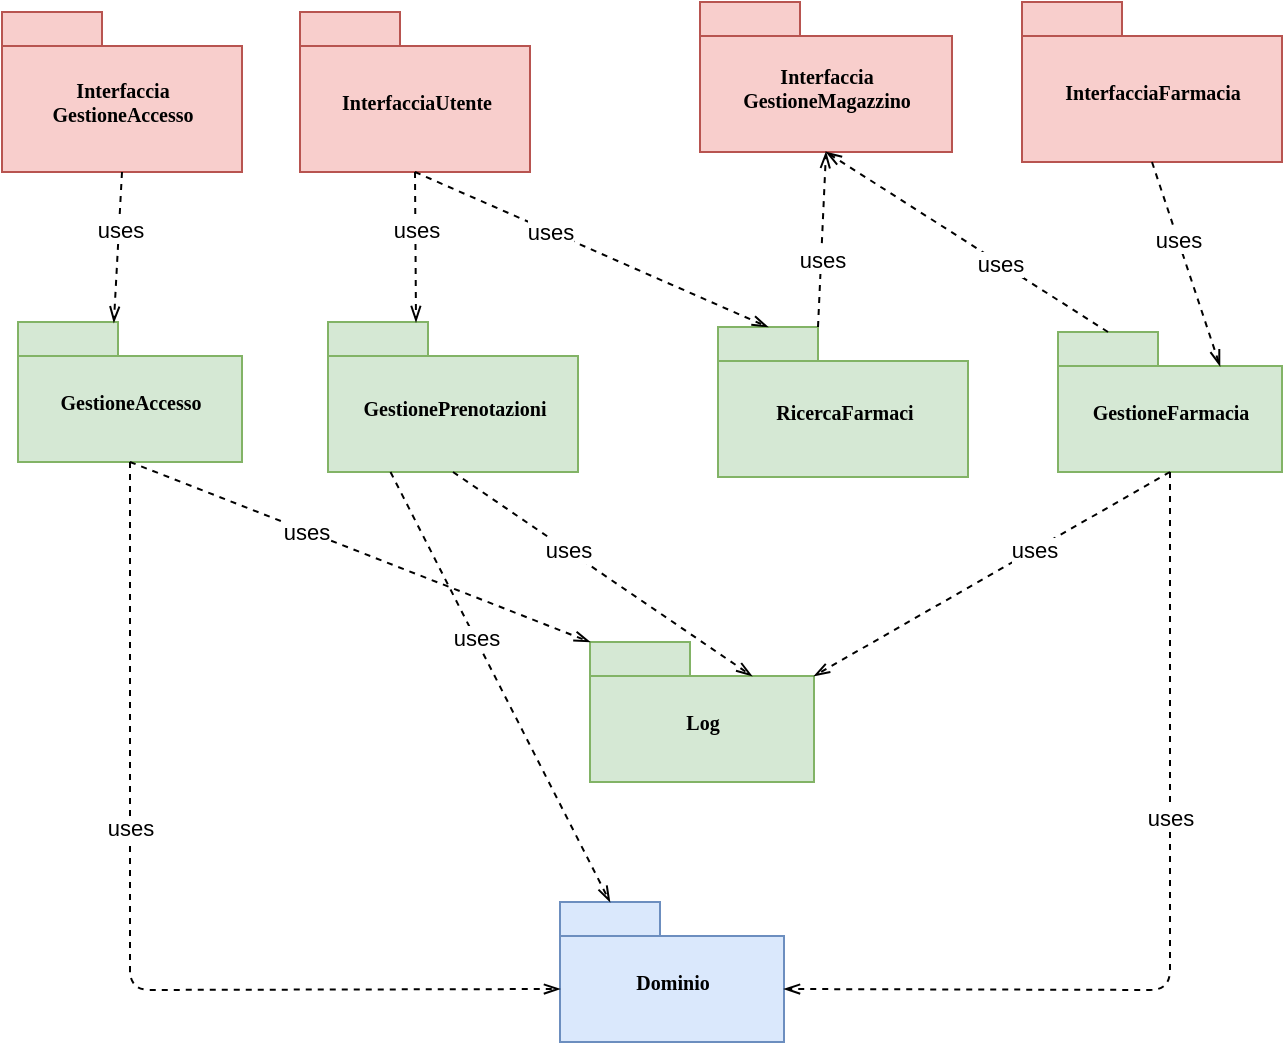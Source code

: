 <mxfile version="14.6.11" type="device"><diagram id="VlxEeZL8hRJ42UsontRz" name="Page-3"><mxGraphModel dx="861" dy="467" grid="1" gridSize="10" guides="1" tooltips="1" connect="1" arrows="1" fold="1" page="1" pageScale="1" pageWidth="827" pageHeight="1169" math="0" shadow="0"><root><mxCell id="CJQjkz8bP5lv5avmo84--0"/><mxCell id="CJQjkz8bP5lv5avmo84--1" parent="CJQjkz8bP5lv5avmo84--0"/><mxCell id="CJQjkz8bP5lv5avmo84--71" value="Dominio" style="shape=folder;fontStyle=1;spacingTop=10;tabWidth=50;tabHeight=17;tabPosition=left;html=1;rounded=0;shadow=0;comic=0;labelBackgroundColor=none;strokeColor=#6c8ebf;strokeWidth=1;fillColor=#dae8fc;fontFamily=Verdana;fontSize=10;align=center;" vertex="1" parent="CJQjkz8bP5lv5avmo84--1"><mxGeometry x="380" y="750" width="112" height="70" as="geometry"/></mxCell><mxCell id="CJQjkz8bP5lv5avmo84--72" value="GestionePrenotazioni" style="shape=folder;fontStyle=1;spacingTop=10;tabWidth=50;tabHeight=17;tabPosition=left;html=1;rounded=0;shadow=0;comic=0;labelBackgroundColor=none;strokeColor=#82b366;strokeWidth=1;fillColor=#d5e8d4;fontFamily=Verdana;fontSize=10;align=center;" vertex="1" parent="CJQjkz8bP5lv5avmo84--1"><mxGeometry x="264" y="460" width="125" height="75" as="geometry"/></mxCell><mxCell id="CJQjkz8bP5lv5avmo84--73" value="GestioneAccesso" style="shape=folder;fontStyle=1;spacingTop=10;tabWidth=50;tabHeight=17;tabPosition=left;html=1;rounded=0;shadow=0;comic=0;labelBackgroundColor=none;strokeColor=#82b366;strokeWidth=1;fillColor=#d5e8d4;fontFamily=Verdana;fontSize=10;align=center;" vertex="1" parent="CJQjkz8bP5lv5avmo84--1"><mxGeometry x="109" y="460" width="112" height="70" as="geometry"/></mxCell><mxCell id="CJQjkz8bP5lv5avmo84--74" value="InterfacciaFarmacia" style="shape=folder;fontStyle=1;spacingTop=10;tabWidth=50;tabHeight=17;tabPosition=left;html=1;rounded=0;shadow=0;comic=0;labelBackgroundColor=none;strokeColor=#b85450;strokeWidth=1;fillColor=#f8cecc;fontFamily=Verdana;fontSize=10;align=center;" vertex="1" parent="CJQjkz8bP5lv5avmo84--1"><mxGeometry x="611" y="300" width="130" height="80" as="geometry"/></mxCell><mxCell id="CJQjkz8bP5lv5avmo84--75" value="InterfacciaUtente" style="shape=folder;fontStyle=1;spacingTop=10;tabWidth=50;tabHeight=17;tabPosition=left;html=1;rounded=0;shadow=0;comic=0;labelBackgroundColor=none;strokeColor=#b85450;strokeWidth=1;fillColor=#f8cecc;fontFamily=Verdana;fontSize=10;align=center;" vertex="1" parent="CJQjkz8bP5lv5avmo84--1"><mxGeometry x="250" y="305" width="115" height="80" as="geometry"/></mxCell><mxCell id="CJQjkz8bP5lv5avmo84--76" value="Interfaccia&lt;br&gt;GestioneAccesso" style="shape=folder;fontStyle=1;spacingTop=10;tabWidth=50;tabHeight=17;tabPosition=left;html=1;rounded=0;shadow=0;comic=0;labelBackgroundColor=none;strokeColor=#b85450;strokeWidth=1;fillColor=#f8cecc;fontFamily=Verdana;fontSize=10;align=center;" vertex="1" parent="CJQjkz8bP5lv5avmo84--1"><mxGeometry x="101" y="305" width="120" height="80" as="geometry"/></mxCell><mxCell id="CJQjkz8bP5lv5avmo84--78" value="Log" style="shape=folder;fontStyle=1;spacingTop=10;tabWidth=50;tabHeight=17;tabPosition=left;html=1;rounded=0;shadow=0;comic=0;labelBackgroundColor=none;strokeWidth=1;fontFamily=Verdana;fontSize=10;align=center;fillColor=#d5e8d4;strokeColor=#82b366;" vertex="1" parent="CJQjkz8bP5lv5avmo84--1"><mxGeometry x="395" y="620" width="112" height="70" as="geometry"/></mxCell><mxCell id="CJQjkz8bP5lv5avmo84--79" value="GestioneFarmacia" style="shape=folder;fontStyle=1;spacingTop=10;tabWidth=50;tabHeight=17;tabPosition=left;html=1;rounded=0;shadow=0;comic=0;labelBackgroundColor=none;strokeWidth=1;fontFamily=Verdana;fontSize=10;align=center;fillColor=#d5e8d4;strokeColor=#82b366;" vertex="1" parent="CJQjkz8bP5lv5avmo84--1"><mxGeometry x="629" y="465" width="112" height="70" as="geometry"/></mxCell><mxCell id="CJQjkz8bP5lv5avmo84--82" value="Interfaccia&lt;br&gt;GestioneMagazzino" style="shape=folder;fontStyle=1;spacingTop=10;tabWidth=50;tabHeight=17;tabPosition=left;html=1;rounded=0;shadow=0;comic=0;labelBackgroundColor=none;strokeColor=#b85450;strokeWidth=1;fillColor=#f8cecc;fontFamily=Verdana;fontSize=10;align=center;" vertex="1" parent="CJQjkz8bP5lv5avmo84--1"><mxGeometry x="450" y="300" width="126" height="75" as="geometry"/></mxCell><mxCell id="kNEuPWNRXISCQ31BUyx7-0" value="RicercaFarmaci" style="shape=folder;fontStyle=1;spacingTop=10;tabWidth=50;tabHeight=17;tabPosition=left;html=1;rounded=0;shadow=0;comic=0;labelBackgroundColor=none;strokeColor=#82b366;strokeWidth=1;fillColor=#d5e8d4;fontFamily=Verdana;fontSize=10;align=center;" vertex="1" parent="CJQjkz8bP5lv5avmo84--1"><mxGeometry x="459" y="462.5" width="125" height="75" as="geometry"/></mxCell><mxCell id="kNEuPWNRXISCQ31BUyx7-1" value="" style="endArrow=openThin;html=1;exitX=0.5;exitY=1;exitDx=0;exitDy=0;exitPerimeter=0;dashed=1;endFill=0;entryX=0.428;entryY=0.004;entryDx=0;entryDy=0;entryPerimeter=0;" edge="1" parent="CJQjkz8bP5lv5avmo84--1" source="CJQjkz8bP5lv5avmo84--76" target="CJQjkz8bP5lv5avmo84--73"><mxGeometry width="50" height="50" relative="1" as="geometry"><mxPoint x="410" y="550" as="sourcePoint"/><mxPoint x="460" y="500" as="targetPoint"/></mxGeometry></mxCell><mxCell id="kNEuPWNRXISCQ31BUyx7-2" value="uses" style="edgeLabel;html=1;align=center;verticalAlign=middle;resizable=0;points=[];" vertex="1" connectable="0" parent="kNEuPWNRXISCQ31BUyx7-1"><mxGeometry x="-0.235" relative="1" as="geometry"><mxPoint as="offset"/></mxGeometry></mxCell><mxCell id="kNEuPWNRXISCQ31BUyx7-3" value="" style="endArrow=openThin;html=1;dashed=1;endFill=0;exitX=0.5;exitY=1;exitDx=0;exitDy=0;exitPerimeter=0;" edge="1" parent="CJQjkz8bP5lv5avmo84--1" source="CJQjkz8bP5lv5avmo84--75"><mxGeometry width="50" height="50" relative="1" as="geometry"><mxPoint x="338" y="400" as="sourcePoint"/><mxPoint x="308" y="460" as="targetPoint"/></mxGeometry></mxCell><mxCell id="kNEuPWNRXISCQ31BUyx7-4" value="uses" style="edgeLabel;html=1;align=center;verticalAlign=middle;resizable=0;points=[];" vertex="1" connectable="0" parent="kNEuPWNRXISCQ31BUyx7-3"><mxGeometry x="-0.235" relative="1" as="geometry"><mxPoint as="offset"/></mxGeometry></mxCell><mxCell id="kNEuPWNRXISCQ31BUyx7-6" value="" style="endArrow=openThin;html=1;dashed=1;endFill=0;exitX=0;exitY=0;exitDx=25;exitDy=0;exitPerimeter=0;entryX=0.5;entryY=1;entryDx=0;entryDy=0;entryPerimeter=0;" edge="1" parent="CJQjkz8bP5lv5avmo84--1" source="CJQjkz8bP5lv5avmo84--79" target="CJQjkz8bP5lv5avmo84--82"><mxGeometry width="50" height="50" relative="1" as="geometry"><mxPoint x="421.5" y="410" as="sourcePoint"/><mxPoint x="420" y="485" as="targetPoint"/></mxGeometry></mxCell><mxCell id="kNEuPWNRXISCQ31BUyx7-7" value="uses" style="edgeLabel;html=1;align=center;verticalAlign=middle;resizable=0;points=[];" vertex="1" connectable="0" parent="kNEuPWNRXISCQ31BUyx7-6"><mxGeometry x="-0.235" relative="1" as="geometry"><mxPoint as="offset"/></mxGeometry></mxCell><mxCell id="kNEuPWNRXISCQ31BUyx7-8" value="" style="endArrow=openThin;html=1;dashed=1;endFill=0;exitX=0;exitY=0;exitDx=50;exitDy=0;exitPerimeter=0;entryX=0.5;entryY=1;entryDx=0;entryDy=0;entryPerimeter=0;" edge="1" parent="CJQjkz8bP5lv5avmo84--1" source="kNEuPWNRXISCQ31BUyx7-0" target="CJQjkz8bP5lv5avmo84--82"><mxGeometry width="50" height="50" relative="1" as="geometry"><mxPoint x="367.5" y="487" as="sourcePoint"/><mxPoint x="517" y="383" as="targetPoint"/></mxGeometry></mxCell><mxCell id="kNEuPWNRXISCQ31BUyx7-9" value="uses" style="edgeLabel;html=1;align=center;verticalAlign=middle;resizable=0;points=[];" vertex="1" connectable="0" parent="kNEuPWNRXISCQ31BUyx7-8"><mxGeometry x="-0.235" relative="1" as="geometry"><mxPoint as="offset"/></mxGeometry></mxCell><mxCell id="kNEuPWNRXISCQ31BUyx7-10" value="" style="endArrow=openThin;html=1;dashed=1;endFill=0;exitX=0.5;exitY=1;exitDx=0;exitDy=0;exitPerimeter=0;entryX=0;entryY=0;entryDx=25;entryDy=0;entryPerimeter=0;" edge="1" parent="CJQjkz8bP5lv5avmo84--1" source="CJQjkz8bP5lv5avmo84--75" target="kNEuPWNRXISCQ31BUyx7-0"><mxGeometry width="50" height="50" relative="1" as="geometry"><mxPoint x="331.5" y="395" as="sourcePoint"/><mxPoint x="330" y="470" as="targetPoint"/></mxGeometry></mxCell><mxCell id="kNEuPWNRXISCQ31BUyx7-11" value="uses" style="edgeLabel;html=1;align=center;verticalAlign=middle;resizable=0;points=[];" vertex="1" connectable="0" parent="kNEuPWNRXISCQ31BUyx7-10"><mxGeometry x="-0.235" relative="1" as="geometry"><mxPoint as="offset"/></mxGeometry></mxCell><mxCell id="kNEuPWNRXISCQ31BUyx7-12" value="" style="endArrow=openThin;html=1;dashed=1;endFill=0;exitX=0.5;exitY=1;exitDx=0;exitDy=0;exitPerimeter=0;entryX=0;entryY=0;entryDx=81;entryDy=17;entryPerimeter=0;" edge="1" parent="CJQjkz8bP5lv5avmo84--1" source="CJQjkz8bP5lv5avmo84--74" target="CJQjkz8bP5lv5avmo84--79"><mxGeometry width="50" height="50" relative="1" as="geometry"><mxPoint x="331.5" y="395" as="sourcePoint"/><mxPoint x="494" y="475" as="targetPoint"/></mxGeometry></mxCell><mxCell id="kNEuPWNRXISCQ31BUyx7-13" value="uses" style="edgeLabel;html=1;align=center;verticalAlign=middle;resizable=0;points=[];" vertex="1" connectable="0" parent="kNEuPWNRXISCQ31BUyx7-12"><mxGeometry x="-0.235" relative="1" as="geometry"><mxPoint as="offset"/></mxGeometry></mxCell><mxCell id="kNEuPWNRXISCQ31BUyx7-14" value="" style="endArrow=openThin;html=1;dashed=1;endFill=0;entryX=0;entryY=0;entryDx=81;entryDy=17;entryPerimeter=0;exitX=0.5;exitY=1;exitDx=0;exitDy=0;exitPerimeter=0;" edge="1" parent="CJQjkz8bP5lv5avmo84--1" source="CJQjkz8bP5lv5avmo84--72" target="CJQjkz8bP5lv5avmo84--78"><mxGeometry width="50" height="50" relative="1" as="geometry"><mxPoint x="300" y="540" as="sourcePoint"/><mxPoint x="494" y="472.5" as="targetPoint"/></mxGeometry></mxCell><mxCell id="kNEuPWNRXISCQ31BUyx7-15" value="uses" style="edgeLabel;html=1;align=center;verticalAlign=middle;resizable=0;points=[];" vertex="1" connectable="0" parent="kNEuPWNRXISCQ31BUyx7-14"><mxGeometry x="-0.235" relative="1" as="geometry"><mxPoint as="offset"/></mxGeometry></mxCell><mxCell id="kNEuPWNRXISCQ31BUyx7-16" value="" style="endArrow=openThin;html=1;dashed=1;endFill=0;exitX=0.5;exitY=1;exitDx=0;exitDy=0;exitPerimeter=0;entryX=0;entryY=0;entryDx=0;entryDy=0;entryPerimeter=0;" edge="1" parent="CJQjkz8bP5lv5avmo84--1" source="CJQjkz8bP5lv5avmo84--73" target="CJQjkz8bP5lv5avmo84--78"><mxGeometry width="50" height="50" relative="1" as="geometry"><mxPoint x="341.5" y="405" as="sourcePoint"/><mxPoint x="504" y="482.5" as="targetPoint"/></mxGeometry></mxCell><mxCell id="kNEuPWNRXISCQ31BUyx7-17" value="uses" style="edgeLabel;html=1;align=center;verticalAlign=middle;resizable=0;points=[];" vertex="1" connectable="0" parent="kNEuPWNRXISCQ31BUyx7-16"><mxGeometry x="-0.235" relative="1" as="geometry"><mxPoint as="offset"/></mxGeometry></mxCell><mxCell id="kNEuPWNRXISCQ31BUyx7-18" value="" style="endArrow=openThin;html=1;dashed=1;endFill=0;exitX=0.5;exitY=1;exitDx=0;exitDy=0;exitPerimeter=0;entryX=0;entryY=0;entryDx=112;entryDy=17;entryPerimeter=0;" edge="1" parent="CJQjkz8bP5lv5avmo84--1" source="CJQjkz8bP5lv5avmo84--79" target="CJQjkz8bP5lv5avmo84--78"><mxGeometry width="50" height="50" relative="1" as="geometry"><mxPoint x="351.5" y="415" as="sourcePoint"/><mxPoint x="514" y="492.5" as="targetPoint"/></mxGeometry></mxCell><mxCell id="kNEuPWNRXISCQ31BUyx7-19" value="uses" style="edgeLabel;html=1;align=center;verticalAlign=middle;resizable=0;points=[];" vertex="1" connectable="0" parent="kNEuPWNRXISCQ31BUyx7-18"><mxGeometry x="-0.235" relative="1" as="geometry"><mxPoint as="offset"/></mxGeometry></mxCell><mxCell id="kNEuPWNRXISCQ31BUyx7-20" value="" style="endArrow=openThin;html=1;dashed=1;endFill=0;exitX=0.5;exitY=1;exitDx=0;exitDy=0;exitPerimeter=0;entryX=0;entryY=0;entryDx=112.0;entryDy=43.5;entryPerimeter=0;" edge="1" parent="CJQjkz8bP5lv5avmo84--1" source="CJQjkz8bP5lv5avmo84--79" target="CJQjkz8bP5lv5avmo84--71"><mxGeometry width="50" height="50" relative="1" as="geometry"><mxPoint x="466.5" y="640" as="sourcePoint"/><mxPoint x="629" y="717.5" as="targetPoint"/><Array as="points"><mxPoint x="685" y="794"/></Array></mxGeometry></mxCell><mxCell id="kNEuPWNRXISCQ31BUyx7-21" value="uses" style="edgeLabel;html=1;align=center;verticalAlign=middle;resizable=0;points=[];" vertex="1" connectable="0" parent="kNEuPWNRXISCQ31BUyx7-20"><mxGeometry x="-0.235" relative="1" as="geometry"><mxPoint as="offset"/></mxGeometry></mxCell><mxCell id="kNEuPWNRXISCQ31BUyx7-22" value="" style="endArrow=openThin;html=1;dashed=1;endFill=0;exitX=0.25;exitY=1;exitDx=0;exitDy=0;exitPerimeter=0;entryX=0;entryY=0;entryDx=25;entryDy=0;entryPerimeter=0;" edge="1" parent="CJQjkz8bP5lv5avmo84--1" source="CJQjkz8bP5lv5avmo84--72" target="CJQjkz8bP5lv5avmo84--71"><mxGeometry width="50" height="50" relative="1" as="geometry"><mxPoint x="371.5" y="435" as="sourcePoint"/><mxPoint x="534" y="512.5" as="targetPoint"/></mxGeometry></mxCell><mxCell id="kNEuPWNRXISCQ31BUyx7-23" value="uses" style="edgeLabel;html=1;align=center;verticalAlign=middle;resizable=0;points=[];" vertex="1" connectable="0" parent="kNEuPWNRXISCQ31BUyx7-22"><mxGeometry x="-0.235" relative="1" as="geometry"><mxPoint as="offset"/></mxGeometry></mxCell><mxCell id="kNEuPWNRXISCQ31BUyx7-26" value="" style="endArrow=openThin;html=1;dashed=1;endFill=0;exitX=0.5;exitY=1;exitDx=0;exitDy=0;exitPerimeter=0;entryX=0;entryY=0;entryDx=0;entryDy=43.5;entryPerimeter=0;" edge="1" parent="CJQjkz8bP5lv5avmo84--1" source="CJQjkz8bP5lv5avmo84--73" target="CJQjkz8bP5lv5avmo84--71"><mxGeometry width="50" height="50" relative="1" as="geometry"><mxPoint x="175" y="540.0" as="sourcePoint"/><mxPoint x="430" y="620" as="targetPoint"/><Array as="points"><mxPoint x="165" y="794"/></Array></mxGeometry></mxCell><mxCell id="kNEuPWNRXISCQ31BUyx7-27" value="uses" style="edgeLabel;html=1;align=center;verticalAlign=middle;resizable=0;points=[];" vertex="1" connectable="0" parent="kNEuPWNRXISCQ31BUyx7-26"><mxGeometry x="-0.235" relative="1" as="geometry"><mxPoint as="offset"/></mxGeometry></mxCell></root></mxGraphModel></diagram></mxfile>